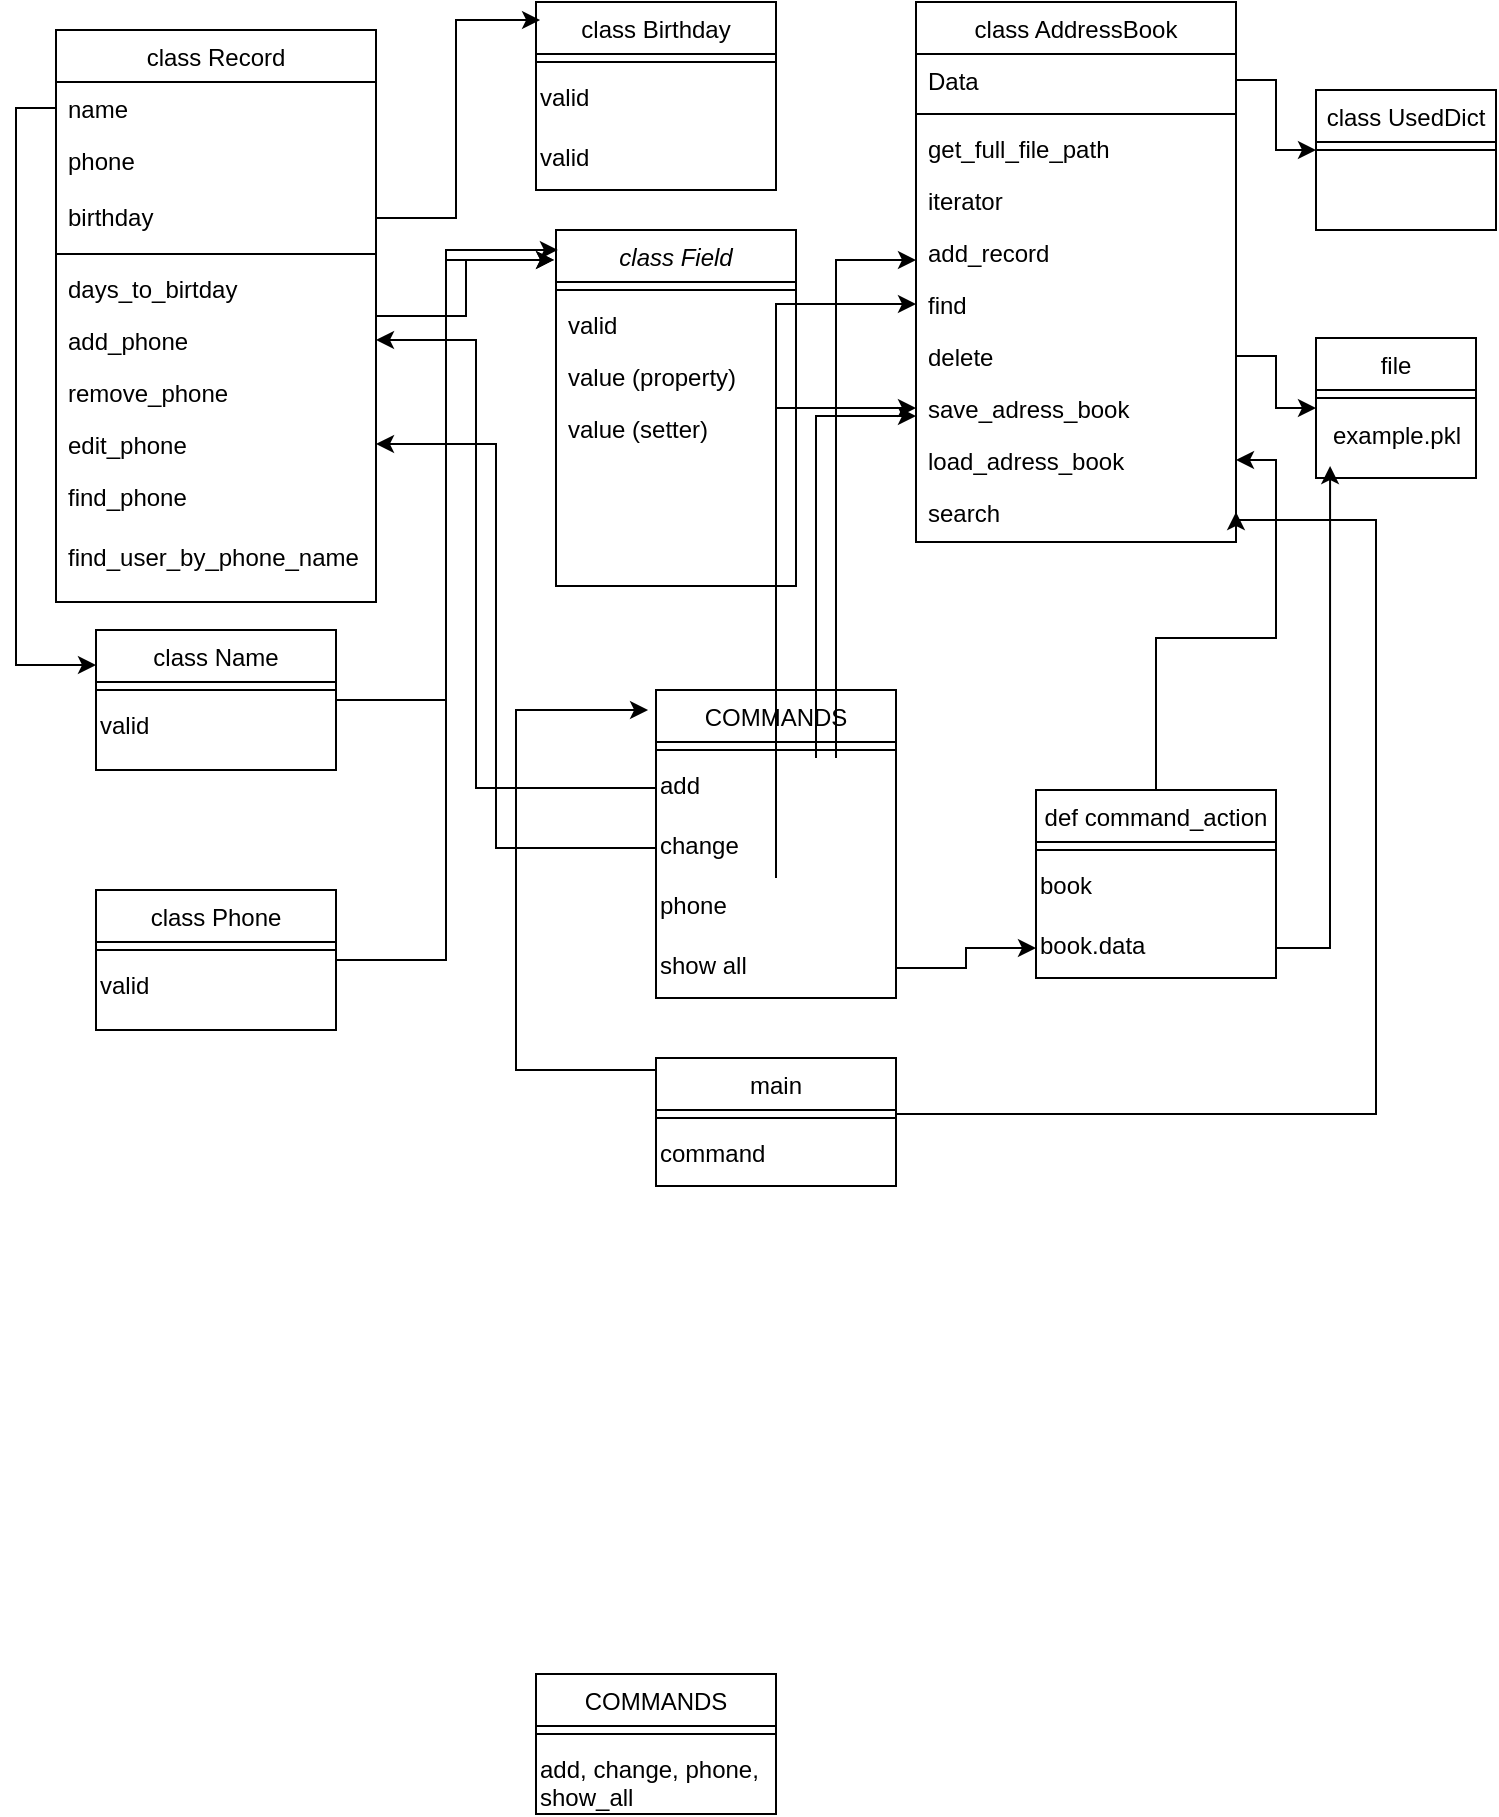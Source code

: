 <mxfile version="21.6.2" type="github">
  <diagram id="C5RBs43oDa-KdzZeNtuy" name="Page-1">
    <mxGraphModel dx="1364" dy="759" grid="1" gridSize="10" guides="1" tooltips="1" connect="1" arrows="1" fold="1" page="1" pageScale="1" pageWidth="827" pageHeight="1169" math="0" shadow="0">
      <root>
        <mxCell id="WIyWlLk6GJQsqaUBKTNV-0" />
        <mxCell id="WIyWlLk6GJQsqaUBKTNV-1" parent="WIyWlLk6GJQsqaUBKTNV-0" />
        <mxCell id="zkfFHV4jXpPFQw0GAbJ--0" value="class Field&#xa;" style="swimlane;fontStyle=2;align=center;verticalAlign=top;childLayout=stackLayout;horizontal=1;startSize=26;horizontalStack=0;resizeParent=1;resizeLast=0;collapsible=1;marginBottom=0;rounded=0;shadow=0;strokeWidth=1;" parent="WIyWlLk6GJQsqaUBKTNV-1" vertex="1">
          <mxGeometry x="280" y="120" width="120" height="178" as="geometry">
            <mxRectangle x="230" y="140" width="160" height="26" as="alternateBounds" />
          </mxGeometry>
        </mxCell>
        <mxCell id="zkfFHV4jXpPFQw0GAbJ--4" value="" style="line;html=1;strokeWidth=1;align=left;verticalAlign=middle;spacingTop=-1;spacingLeft=3;spacingRight=3;rotatable=0;labelPosition=right;points=[];portConstraint=eastwest;" parent="zkfFHV4jXpPFQw0GAbJ--0" vertex="1">
          <mxGeometry y="26" width="120" height="8" as="geometry" />
        </mxCell>
        <mxCell id="zkfFHV4jXpPFQw0GAbJ--5" value="valid" style="text;align=left;verticalAlign=top;spacingLeft=4;spacingRight=4;overflow=hidden;rotatable=0;points=[[0,0.5],[1,0.5]];portConstraint=eastwest;" parent="zkfFHV4jXpPFQw0GAbJ--0" vertex="1">
          <mxGeometry y="34" width="120" height="26" as="geometry" />
        </mxCell>
        <mxCell id="qCn7ifmACo3dcBMTfGLP-58" value="value (property)&#xa;" style="text;align=left;verticalAlign=top;spacingLeft=4;spacingRight=4;overflow=hidden;rotatable=0;points=[[0,0.5],[1,0.5]];portConstraint=eastwest;" vertex="1" parent="zkfFHV4jXpPFQw0GAbJ--0">
          <mxGeometry y="60" width="120" height="26" as="geometry" />
        </mxCell>
        <mxCell id="qCn7ifmACo3dcBMTfGLP-59" value="value (setter)&#xa;" style="text;align=left;verticalAlign=top;spacingLeft=4;spacingRight=4;overflow=hidden;rotatable=0;points=[[0,0.5],[1,0.5]];portConstraint=eastwest;" vertex="1" parent="zkfFHV4jXpPFQw0GAbJ--0">
          <mxGeometry y="86" width="120" height="26" as="geometry" />
        </mxCell>
        <mxCell id="qCn7ifmACo3dcBMTfGLP-109" style="edgeStyle=orthogonalEdgeStyle;rounded=0;orthogonalLoop=1;jettySize=auto;html=1;entryX=-0.008;entryY=0.084;entryDx=0;entryDy=0;entryPerimeter=0;" edge="1" parent="WIyWlLk6GJQsqaUBKTNV-1" source="zkfFHV4jXpPFQw0GAbJ--6" target="zkfFHV4jXpPFQw0GAbJ--0">
          <mxGeometry relative="1" as="geometry" />
        </mxCell>
        <mxCell id="zkfFHV4jXpPFQw0GAbJ--6" value="class Record&#xa;" style="swimlane;fontStyle=0;align=center;verticalAlign=top;childLayout=stackLayout;horizontal=1;startSize=26;horizontalStack=0;resizeParent=1;resizeLast=0;collapsible=1;marginBottom=0;rounded=0;shadow=0;strokeWidth=1;" parent="WIyWlLk6GJQsqaUBKTNV-1" vertex="1">
          <mxGeometry x="30" y="20" width="160" height="286" as="geometry">
            <mxRectangle x="130" y="380" width="160" height="26" as="alternateBounds" />
          </mxGeometry>
        </mxCell>
        <mxCell id="zkfFHV4jXpPFQw0GAbJ--7" value="name" style="text;align=left;verticalAlign=top;spacingLeft=4;spacingRight=4;overflow=hidden;rotatable=0;points=[[0,0.5],[1,0.5]];portConstraint=eastwest;" parent="zkfFHV4jXpPFQw0GAbJ--6" vertex="1">
          <mxGeometry y="26" width="160" height="26" as="geometry" />
        </mxCell>
        <mxCell id="zkfFHV4jXpPFQw0GAbJ--8" value="phone" style="text;align=left;verticalAlign=top;spacingLeft=4;spacingRight=4;overflow=hidden;rotatable=0;points=[[0,0.5],[1,0.5]];portConstraint=eastwest;rounded=0;shadow=0;html=0;" parent="zkfFHV4jXpPFQw0GAbJ--6" vertex="1">
          <mxGeometry y="52" width="160" height="28" as="geometry" />
        </mxCell>
        <mxCell id="qCn7ifmACo3dcBMTfGLP-81" value="birthday" style="text;align=left;verticalAlign=top;spacingLeft=4;spacingRight=4;overflow=hidden;rotatable=0;points=[[0,0.5],[1,0.5]];portConstraint=eastwest;rounded=0;shadow=0;html=0;" vertex="1" parent="zkfFHV4jXpPFQw0GAbJ--6">
          <mxGeometry y="80" width="160" height="28" as="geometry" />
        </mxCell>
        <mxCell id="zkfFHV4jXpPFQw0GAbJ--9" value="" style="line;html=1;strokeWidth=1;align=left;verticalAlign=middle;spacingTop=-1;spacingLeft=3;spacingRight=3;rotatable=0;labelPosition=right;points=[];portConstraint=eastwest;" parent="zkfFHV4jXpPFQw0GAbJ--6" vertex="1">
          <mxGeometry y="108" width="160" height="8" as="geometry" />
        </mxCell>
        <mxCell id="zkfFHV4jXpPFQw0GAbJ--11" value="days_to_birtday" style="text;align=left;verticalAlign=top;spacingLeft=4;spacingRight=4;overflow=hidden;rotatable=0;points=[[0,0.5],[1,0.5]];portConstraint=eastwest;" parent="zkfFHV4jXpPFQw0GAbJ--6" vertex="1">
          <mxGeometry y="116" width="160" height="26" as="geometry" />
        </mxCell>
        <mxCell id="qCn7ifmACo3dcBMTfGLP-83" value="add_phone" style="text;align=left;verticalAlign=top;spacingLeft=4;spacingRight=4;overflow=hidden;rotatable=0;points=[[0,0.5],[1,0.5]];portConstraint=eastwest;" vertex="1" parent="zkfFHV4jXpPFQw0GAbJ--6">
          <mxGeometry y="142" width="160" height="26" as="geometry" />
        </mxCell>
        <mxCell id="qCn7ifmACo3dcBMTfGLP-85" value="remove_phone&#xa;" style="text;align=left;verticalAlign=top;spacingLeft=4;spacingRight=4;overflow=hidden;rotatable=0;points=[[0,0.5],[1,0.5]];portConstraint=eastwest;" vertex="1" parent="zkfFHV4jXpPFQw0GAbJ--6">
          <mxGeometry y="168" width="160" height="26" as="geometry" />
        </mxCell>
        <mxCell id="qCn7ifmACo3dcBMTfGLP-86" value="edit_phone&#xa;" style="text;align=left;verticalAlign=top;spacingLeft=4;spacingRight=4;overflow=hidden;rotatable=0;points=[[0,0.5],[1,0.5]];portConstraint=eastwest;" vertex="1" parent="zkfFHV4jXpPFQw0GAbJ--6">
          <mxGeometry y="194" width="160" height="26" as="geometry" />
        </mxCell>
        <mxCell id="qCn7ifmACo3dcBMTfGLP-88" value="find_phone&#xa;" style="text;align=left;verticalAlign=top;spacingLeft=4;spacingRight=4;overflow=hidden;rotatable=0;points=[[0,0.5],[1,0.5]];portConstraint=eastwest;" vertex="1" parent="zkfFHV4jXpPFQw0GAbJ--6">
          <mxGeometry y="220" width="160" height="30" as="geometry" />
        </mxCell>
        <mxCell id="qCn7ifmACo3dcBMTfGLP-87" value="find_user_by_phone_name" style="text;align=left;verticalAlign=top;spacingLeft=4;spacingRight=4;overflow=hidden;rotatable=0;points=[[0,0.5],[1,0.5]];portConstraint=eastwest;" vertex="1" parent="zkfFHV4jXpPFQw0GAbJ--6">
          <mxGeometry y="250" width="160" height="30" as="geometry" />
        </mxCell>
        <mxCell id="qCn7ifmACo3dcBMTfGLP-114" style="edgeStyle=orthogonalEdgeStyle;rounded=0;orthogonalLoop=1;jettySize=auto;html=1;entryX=-0.008;entryY=0.084;entryDx=0;entryDy=0;entryPerimeter=0;" edge="1" parent="WIyWlLk6GJQsqaUBKTNV-1" source="zkfFHV4jXpPFQw0GAbJ--13" target="zkfFHV4jXpPFQw0GAbJ--0">
          <mxGeometry relative="1" as="geometry" />
        </mxCell>
        <mxCell id="zkfFHV4jXpPFQw0GAbJ--13" value="class Name" style="swimlane;fontStyle=0;align=center;verticalAlign=top;childLayout=stackLayout;horizontal=1;startSize=26;horizontalStack=0;resizeParent=1;resizeLast=0;collapsible=1;marginBottom=0;rounded=0;shadow=0;strokeWidth=1;" parent="WIyWlLk6GJQsqaUBKTNV-1" vertex="1">
          <mxGeometry x="50" y="320" width="120" height="70" as="geometry">
            <mxRectangle x="340" y="380" width="170" height="26" as="alternateBounds" />
          </mxGeometry>
        </mxCell>
        <mxCell id="zkfFHV4jXpPFQw0GAbJ--15" value="" style="line;html=1;strokeWidth=1;align=left;verticalAlign=middle;spacingTop=-1;spacingLeft=3;spacingRight=3;rotatable=0;labelPosition=right;points=[];portConstraint=eastwest;" parent="zkfFHV4jXpPFQw0GAbJ--13" vertex="1">
          <mxGeometry y="26" width="120" height="8" as="geometry" />
        </mxCell>
        <mxCell id="qCn7ifmACo3dcBMTfGLP-61" value="valid" style="text;whiteSpace=wrap;html=1;" vertex="1" parent="zkfFHV4jXpPFQw0GAbJ--13">
          <mxGeometry y="34" width="120" height="30" as="geometry" />
        </mxCell>
        <mxCell id="zkfFHV4jXpPFQw0GAbJ--17" value="class AddressBook" style="swimlane;fontStyle=0;align=center;verticalAlign=top;childLayout=stackLayout;horizontal=1;startSize=26;horizontalStack=0;resizeParent=1;resizeLast=0;collapsible=1;marginBottom=0;rounded=0;shadow=0;strokeWidth=1;" parent="WIyWlLk6GJQsqaUBKTNV-1" vertex="1">
          <mxGeometry x="460" y="6" width="160" height="270" as="geometry">
            <mxRectangle x="550" y="140" width="160" height="26" as="alternateBounds" />
          </mxGeometry>
        </mxCell>
        <mxCell id="zkfFHV4jXpPFQw0GAbJ--18" value="Data&#xa;" style="text;align=left;verticalAlign=top;spacingLeft=4;spacingRight=4;overflow=hidden;rotatable=0;points=[[0,0.5],[1,0.5]];portConstraint=eastwest;" parent="zkfFHV4jXpPFQw0GAbJ--17" vertex="1">
          <mxGeometry y="26" width="160" height="26" as="geometry" />
        </mxCell>
        <mxCell id="zkfFHV4jXpPFQw0GAbJ--23" value="" style="line;html=1;strokeWidth=1;align=left;verticalAlign=middle;spacingTop=-1;spacingLeft=3;spacingRight=3;rotatable=0;labelPosition=right;points=[];portConstraint=eastwest;" parent="zkfFHV4jXpPFQw0GAbJ--17" vertex="1">
          <mxGeometry y="52" width="160" height="8" as="geometry" />
        </mxCell>
        <mxCell id="zkfFHV4jXpPFQw0GAbJ--24" value="get_full_file_path" style="text;align=left;verticalAlign=top;spacingLeft=4;spacingRight=4;overflow=hidden;rotatable=0;points=[[0,0.5],[1,0.5]];portConstraint=eastwest;" parent="zkfFHV4jXpPFQw0GAbJ--17" vertex="1">
          <mxGeometry y="60" width="160" height="26" as="geometry" />
        </mxCell>
        <mxCell id="zkfFHV4jXpPFQw0GAbJ--25" value="iterator" style="text;align=left;verticalAlign=top;spacingLeft=4;spacingRight=4;overflow=hidden;rotatable=0;points=[[0,0.5],[1,0.5]];portConstraint=eastwest;" parent="zkfFHV4jXpPFQw0GAbJ--17" vertex="1">
          <mxGeometry y="86" width="160" height="26" as="geometry" />
        </mxCell>
        <mxCell id="qCn7ifmACo3dcBMTfGLP-9" value="add_record" style="text;align=left;verticalAlign=top;spacingLeft=4;spacingRight=4;overflow=hidden;rotatable=0;points=[[0,0.5],[1,0.5]];portConstraint=eastwest;" vertex="1" parent="zkfFHV4jXpPFQw0GAbJ--17">
          <mxGeometry y="112" width="160" height="26" as="geometry" />
        </mxCell>
        <mxCell id="qCn7ifmACo3dcBMTfGLP-10" value="find" style="text;align=left;verticalAlign=top;spacingLeft=4;spacingRight=4;overflow=hidden;rotatable=0;points=[[0,0.5],[1,0.5]];portConstraint=eastwest;" vertex="1" parent="zkfFHV4jXpPFQw0GAbJ--17">
          <mxGeometry y="138" width="160" height="26" as="geometry" />
        </mxCell>
        <mxCell id="qCn7ifmACo3dcBMTfGLP-11" value="delete&#xa;" style="text;align=left;verticalAlign=top;spacingLeft=4;spacingRight=4;overflow=hidden;rotatable=0;points=[[0,0.5],[1,0.5]];portConstraint=eastwest;" vertex="1" parent="zkfFHV4jXpPFQw0GAbJ--17">
          <mxGeometry y="164" width="160" height="26" as="geometry" />
        </mxCell>
        <mxCell id="qCn7ifmACo3dcBMTfGLP-12" value="save_adress_book" style="text;align=left;verticalAlign=top;spacingLeft=4;spacingRight=4;overflow=hidden;rotatable=0;points=[[0,0.5],[1,0.5]];portConstraint=eastwest;" vertex="1" parent="zkfFHV4jXpPFQw0GAbJ--17">
          <mxGeometry y="190" width="160" height="26" as="geometry" />
        </mxCell>
        <mxCell id="qCn7ifmACo3dcBMTfGLP-13" value="load_adress_book" style="text;align=left;verticalAlign=top;spacingLeft=4;spacingRight=4;overflow=hidden;rotatable=0;points=[[0,0.5],[1,0.5]];portConstraint=eastwest;" vertex="1" parent="zkfFHV4jXpPFQw0GAbJ--17">
          <mxGeometry y="216" width="160" height="26" as="geometry" />
        </mxCell>
        <mxCell id="qCn7ifmACo3dcBMTfGLP-14" value="search" style="text;align=left;verticalAlign=top;spacingLeft=4;spacingRight=4;overflow=hidden;rotatable=0;points=[[0,0.5],[1,0.5]];portConstraint=eastwest;" vertex="1" parent="zkfFHV4jXpPFQw0GAbJ--17">
          <mxGeometry y="242" width="160" height="26" as="geometry" />
        </mxCell>
        <mxCell id="qCn7ifmACo3dcBMTfGLP-0" value="class UsedDict" style="swimlane;fontStyle=0;align=center;verticalAlign=top;childLayout=stackLayout;horizontal=1;startSize=26;horizontalStack=0;resizeParent=1;resizeLast=0;collapsible=1;marginBottom=0;rounded=0;shadow=0;strokeWidth=1;rotation=0;" vertex="1" parent="WIyWlLk6GJQsqaUBKTNV-1">
          <mxGeometry x="660" y="50" width="90" height="70" as="geometry">
            <mxRectangle x="550" y="140" width="160" height="26" as="alternateBounds" />
          </mxGeometry>
        </mxCell>
        <mxCell id="qCn7ifmACo3dcBMTfGLP-2" value="" style="line;html=1;strokeWidth=1;align=left;verticalAlign=middle;spacingTop=-1;spacingLeft=3;spacingRight=3;rotatable=0;labelPosition=right;points=[];portConstraint=eastwest;" vertex="1" parent="qCn7ifmACo3dcBMTfGLP-0">
          <mxGeometry y="26" width="90" height="8" as="geometry" />
        </mxCell>
        <mxCell id="qCn7ifmACo3dcBMTfGLP-8" value="" style="edgeStyle=orthogonalEdgeStyle;rounded=0;orthogonalLoop=1;jettySize=auto;html=1;strokeColor=default;" edge="1" parent="WIyWlLk6GJQsqaUBKTNV-1" source="zkfFHV4jXpPFQw0GAbJ--18" target="qCn7ifmACo3dcBMTfGLP-2">
          <mxGeometry relative="1" as="geometry" />
        </mxCell>
        <mxCell id="qCn7ifmACo3dcBMTfGLP-53" value="file" style="swimlane;fontStyle=0;align=center;verticalAlign=top;childLayout=stackLayout;horizontal=1;startSize=26;horizontalStack=0;resizeParent=1;resizeLast=0;collapsible=1;marginBottom=0;rounded=0;shadow=0;strokeWidth=1;rotation=0;" vertex="1" parent="WIyWlLk6GJQsqaUBKTNV-1">
          <mxGeometry x="660" y="174" width="80" height="70" as="geometry">
            <mxRectangle x="550" y="140" width="160" height="26" as="alternateBounds" />
          </mxGeometry>
        </mxCell>
        <mxCell id="qCn7ifmACo3dcBMTfGLP-54" value="" style="line;html=1;strokeWidth=1;align=left;verticalAlign=middle;spacingTop=-1;spacingLeft=3;spacingRight=3;rotatable=0;labelPosition=right;points=[];portConstraint=eastwest;" vertex="1" parent="qCn7ifmACo3dcBMTfGLP-53">
          <mxGeometry y="26" width="80" height="8" as="geometry" />
        </mxCell>
        <mxCell id="qCn7ifmACo3dcBMTfGLP-52" value="example.pkl" style="text;html=1;align=center;verticalAlign=middle;resizable=0;points=[];autosize=1;strokeColor=none;fillColor=none;" vertex="1" parent="qCn7ifmACo3dcBMTfGLP-53">
          <mxGeometry y="34" width="80" height="30" as="geometry" />
        </mxCell>
        <mxCell id="qCn7ifmACo3dcBMTfGLP-70" style="edgeStyle=orthogonalEdgeStyle;rounded=0;orthogonalLoop=1;jettySize=auto;html=1;entryX=0;entryY=0.5;entryDx=0;entryDy=0;" edge="1" parent="WIyWlLk6GJQsqaUBKTNV-1" source="qCn7ifmACo3dcBMTfGLP-11" target="qCn7ifmACo3dcBMTfGLP-53">
          <mxGeometry relative="1" as="geometry" />
        </mxCell>
        <mxCell id="qCn7ifmACo3dcBMTfGLP-113" style="edgeStyle=orthogonalEdgeStyle;rounded=0;orthogonalLoop=1;jettySize=auto;html=1;entryX=0.008;entryY=0.056;entryDx=0;entryDy=0;entryPerimeter=0;" edge="1" parent="WIyWlLk6GJQsqaUBKTNV-1" source="qCn7ifmACo3dcBMTfGLP-71" target="zkfFHV4jXpPFQw0GAbJ--0">
          <mxGeometry relative="1" as="geometry" />
        </mxCell>
        <mxCell id="qCn7ifmACo3dcBMTfGLP-71" value="class Phone" style="swimlane;fontStyle=0;align=center;verticalAlign=top;childLayout=stackLayout;horizontal=1;startSize=26;horizontalStack=0;resizeParent=1;resizeLast=0;collapsible=1;marginBottom=0;rounded=0;shadow=0;strokeWidth=1;" vertex="1" parent="WIyWlLk6GJQsqaUBKTNV-1">
          <mxGeometry x="50" y="450" width="120" height="70" as="geometry">
            <mxRectangle x="340" y="380" width="170" height="26" as="alternateBounds" />
          </mxGeometry>
        </mxCell>
        <mxCell id="qCn7ifmACo3dcBMTfGLP-72" value="" style="line;html=1;strokeWidth=1;align=left;verticalAlign=middle;spacingTop=-1;spacingLeft=3;spacingRight=3;rotatable=0;labelPosition=right;points=[];portConstraint=eastwest;" vertex="1" parent="qCn7ifmACo3dcBMTfGLP-71">
          <mxGeometry y="26" width="120" height="8" as="geometry" />
        </mxCell>
        <mxCell id="qCn7ifmACo3dcBMTfGLP-73" value="valid" style="text;whiteSpace=wrap;html=1;" vertex="1" parent="qCn7ifmACo3dcBMTfGLP-71">
          <mxGeometry y="34" width="120" height="30" as="geometry" />
        </mxCell>
        <mxCell id="qCn7ifmACo3dcBMTfGLP-78" value="class Birthday" style="swimlane;fontStyle=0;align=center;verticalAlign=top;childLayout=stackLayout;horizontal=1;startSize=26;horizontalStack=0;resizeParent=1;resizeLast=0;collapsible=1;marginBottom=0;rounded=0;shadow=0;strokeWidth=1;" vertex="1" parent="WIyWlLk6GJQsqaUBKTNV-1">
          <mxGeometry x="270" y="6" width="120" height="94" as="geometry">
            <mxRectangle x="340" y="380" width="170" height="26" as="alternateBounds" />
          </mxGeometry>
        </mxCell>
        <mxCell id="qCn7ifmACo3dcBMTfGLP-79" value="" style="line;html=1;strokeWidth=1;align=left;verticalAlign=middle;spacingTop=-1;spacingLeft=3;spacingRight=3;rotatable=0;labelPosition=right;points=[];portConstraint=eastwest;" vertex="1" parent="qCn7ifmACo3dcBMTfGLP-78">
          <mxGeometry y="26" width="120" height="8" as="geometry" />
        </mxCell>
        <mxCell id="qCn7ifmACo3dcBMTfGLP-80" value="valid" style="text;whiteSpace=wrap;html=1;" vertex="1" parent="qCn7ifmACo3dcBMTfGLP-78">
          <mxGeometry y="34" width="120" height="30" as="geometry" />
        </mxCell>
        <mxCell id="qCn7ifmACo3dcBMTfGLP-89" value="valid" style="text;whiteSpace=wrap;html=1;" vertex="1" parent="qCn7ifmACo3dcBMTfGLP-78">
          <mxGeometry y="64" width="120" height="30" as="geometry" />
        </mxCell>
        <mxCell id="qCn7ifmACo3dcBMTfGLP-107" style="edgeStyle=orthogonalEdgeStyle;rounded=0;orthogonalLoop=1;jettySize=auto;html=1;entryX=1;entryY=0.5;entryDx=0;entryDy=0;" edge="1" parent="WIyWlLk6GJQsqaUBKTNV-1" source="qCn7ifmACo3dcBMTfGLP-92" target="qCn7ifmACo3dcBMTfGLP-13">
          <mxGeometry relative="1" as="geometry" />
        </mxCell>
        <mxCell id="qCn7ifmACo3dcBMTfGLP-92" value="def command_action" style="swimlane;fontStyle=0;align=center;verticalAlign=top;childLayout=stackLayout;horizontal=1;startSize=26;horizontalStack=0;resizeParent=1;resizeLast=0;collapsible=1;marginBottom=0;rounded=0;shadow=0;strokeWidth=1;" vertex="1" parent="WIyWlLk6GJQsqaUBKTNV-1">
          <mxGeometry x="520" y="400" width="120" height="94" as="geometry">
            <mxRectangle x="340" y="380" width="170" height="26" as="alternateBounds" />
          </mxGeometry>
        </mxCell>
        <mxCell id="qCn7ifmACo3dcBMTfGLP-93" value="" style="line;html=1;strokeWidth=1;align=left;verticalAlign=middle;spacingTop=-1;spacingLeft=3;spacingRight=3;rotatable=0;labelPosition=right;points=[];portConstraint=eastwest;" vertex="1" parent="qCn7ifmACo3dcBMTfGLP-92">
          <mxGeometry y="26" width="120" height="8" as="geometry" />
        </mxCell>
        <mxCell id="qCn7ifmACo3dcBMTfGLP-94" value="book" style="text;whiteSpace=wrap;html=1;" vertex="1" parent="qCn7ifmACo3dcBMTfGLP-92">
          <mxGeometry y="34" width="120" height="30" as="geometry" />
        </mxCell>
        <mxCell id="qCn7ifmACo3dcBMTfGLP-95" value="book.data" style="text;whiteSpace=wrap;html=1;" vertex="1" parent="qCn7ifmACo3dcBMTfGLP-92">
          <mxGeometry y="64" width="120" height="30" as="geometry" />
        </mxCell>
        <mxCell id="qCn7ifmACo3dcBMTfGLP-96" style="edgeStyle=orthogonalEdgeStyle;rounded=0;orthogonalLoop=1;jettySize=auto;html=1;entryX=0.088;entryY=1;entryDx=0;entryDy=0;entryPerimeter=0;" edge="1" parent="WIyWlLk6GJQsqaUBKTNV-1" source="qCn7ifmACo3dcBMTfGLP-95" target="qCn7ifmACo3dcBMTfGLP-52">
          <mxGeometry relative="1" as="geometry">
            <mxPoint x="670" y="250" as="targetPoint" />
          </mxGeometry>
        </mxCell>
        <mxCell id="qCn7ifmACo3dcBMTfGLP-103" value="COMMANDS" style="swimlane;fontStyle=0;align=center;verticalAlign=top;childLayout=stackLayout;horizontal=1;startSize=26;horizontalStack=0;resizeParent=1;resizeLast=0;collapsible=1;marginBottom=0;rounded=0;shadow=0;strokeWidth=1;" vertex="1" parent="WIyWlLk6GJQsqaUBKTNV-1">
          <mxGeometry x="270" y="842" width="120" height="70" as="geometry">
            <mxRectangle x="340" y="380" width="170" height="26" as="alternateBounds" />
          </mxGeometry>
        </mxCell>
        <mxCell id="qCn7ifmACo3dcBMTfGLP-104" value="" style="line;html=1;strokeWidth=1;align=left;verticalAlign=middle;spacingTop=-1;spacingLeft=3;spacingRight=3;rotatable=0;labelPosition=right;points=[];portConstraint=eastwest;" vertex="1" parent="qCn7ifmACo3dcBMTfGLP-103">
          <mxGeometry y="26" width="120" height="8" as="geometry" />
        </mxCell>
        <mxCell id="qCn7ifmACo3dcBMTfGLP-105" value="add, change, phone, show_all&lt;br&gt;" style="text;whiteSpace=wrap;html=1;" vertex="1" parent="qCn7ifmACo3dcBMTfGLP-103">
          <mxGeometry y="34" width="120" height="30" as="geometry" />
        </mxCell>
        <mxCell id="qCn7ifmACo3dcBMTfGLP-110" style="edgeStyle=orthogonalEdgeStyle;rounded=0;orthogonalLoop=1;jettySize=auto;html=1;entryX=0;entryY=0.25;entryDx=0;entryDy=0;" edge="1" parent="WIyWlLk6GJQsqaUBKTNV-1" source="zkfFHV4jXpPFQw0GAbJ--7" target="zkfFHV4jXpPFQw0GAbJ--13">
          <mxGeometry relative="1" as="geometry" />
        </mxCell>
        <mxCell id="qCn7ifmACo3dcBMTfGLP-112" style="edgeStyle=orthogonalEdgeStyle;rounded=0;orthogonalLoop=1;jettySize=auto;html=1;entryX=0.017;entryY=0.096;entryDx=0;entryDy=0;entryPerimeter=0;" edge="1" parent="WIyWlLk6GJQsqaUBKTNV-1" source="qCn7ifmACo3dcBMTfGLP-81" target="qCn7ifmACo3dcBMTfGLP-78">
          <mxGeometry relative="1" as="geometry" />
        </mxCell>
        <mxCell id="qCn7ifmACo3dcBMTfGLP-115" value="COMMANDS" style="swimlane;fontStyle=0;align=center;verticalAlign=top;childLayout=stackLayout;horizontal=1;startSize=26;horizontalStack=0;resizeParent=1;resizeLast=0;collapsible=1;marginBottom=0;rounded=0;shadow=0;strokeWidth=1;" vertex="1" parent="WIyWlLk6GJQsqaUBKTNV-1">
          <mxGeometry x="330" y="350" width="120" height="154" as="geometry">
            <mxRectangle x="340" y="380" width="170" height="26" as="alternateBounds" />
          </mxGeometry>
        </mxCell>
        <mxCell id="qCn7ifmACo3dcBMTfGLP-116" value="" style="line;html=1;strokeWidth=1;align=left;verticalAlign=middle;spacingTop=-1;spacingLeft=3;spacingRight=3;rotatable=0;labelPosition=right;points=[];portConstraint=eastwest;" vertex="1" parent="qCn7ifmACo3dcBMTfGLP-115">
          <mxGeometry y="26" width="120" height="8" as="geometry" />
        </mxCell>
        <mxCell id="qCn7ifmACo3dcBMTfGLP-118" value="add" style="text;whiteSpace=wrap;html=1;" vertex="1" parent="qCn7ifmACo3dcBMTfGLP-115">
          <mxGeometry y="34" width="120" height="30" as="geometry" />
        </mxCell>
        <mxCell id="qCn7ifmACo3dcBMTfGLP-133" value="change" style="text;whiteSpace=wrap;html=1;" vertex="1" parent="qCn7ifmACo3dcBMTfGLP-115">
          <mxGeometry y="64" width="120" height="30" as="geometry" />
        </mxCell>
        <mxCell id="qCn7ifmACo3dcBMTfGLP-120" value="phone" style="text;whiteSpace=wrap;html=1;" vertex="1" parent="qCn7ifmACo3dcBMTfGLP-115">
          <mxGeometry y="94" width="120" height="30" as="geometry" />
        </mxCell>
        <mxCell id="qCn7ifmACo3dcBMTfGLP-121" value="show all" style="text;whiteSpace=wrap;html=1;" vertex="1" parent="qCn7ifmACo3dcBMTfGLP-115">
          <mxGeometry y="124" width="120" height="30" as="geometry" />
        </mxCell>
        <mxCell id="qCn7ifmACo3dcBMTfGLP-129" style="edgeStyle=orthogonalEdgeStyle;rounded=0;orthogonalLoop=1;jettySize=auto;html=1;entryX=-0.033;entryY=0.065;entryDx=0;entryDy=0;entryPerimeter=0;" edge="1" parent="WIyWlLk6GJQsqaUBKTNV-1" source="qCn7ifmACo3dcBMTfGLP-124" target="qCn7ifmACo3dcBMTfGLP-115">
          <mxGeometry relative="1" as="geometry">
            <Array as="points">
              <mxPoint x="260" y="540" />
              <mxPoint x="260" y="360" />
            </Array>
          </mxGeometry>
        </mxCell>
        <mxCell id="qCn7ifmACo3dcBMTfGLP-124" value="main" style="swimlane;fontStyle=0;align=center;verticalAlign=top;childLayout=stackLayout;horizontal=1;startSize=26;horizontalStack=0;resizeParent=1;resizeLast=0;collapsible=1;marginBottom=0;rounded=0;shadow=0;strokeWidth=1;" vertex="1" parent="WIyWlLk6GJQsqaUBKTNV-1">
          <mxGeometry x="330" y="534" width="120" height="64" as="geometry">
            <mxRectangle x="340" y="380" width="170" height="26" as="alternateBounds" />
          </mxGeometry>
        </mxCell>
        <mxCell id="qCn7ifmACo3dcBMTfGLP-125" value="" style="line;html=1;strokeWidth=1;align=left;verticalAlign=middle;spacingTop=-1;spacingLeft=3;spacingRight=3;rotatable=0;labelPosition=right;points=[];portConstraint=eastwest;" vertex="1" parent="qCn7ifmACo3dcBMTfGLP-124">
          <mxGeometry y="26" width="120" height="8" as="geometry" />
        </mxCell>
        <mxCell id="qCn7ifmACo3dcBMTfGLP-126" value="command" style="text;whiteSpace=wrap;html=1;" vertex="1" parent="qCn7ifmACo3dcBMTfGLP-124">
          <mxGeometry y="34" width="120" height="30" as="geometry" />
        </mxCell>
        <mxCell id="qCn7ifmACo3dcBMTfGLP-128" style="edgeStyle=orthogonalEdgeStyle;rounded=0;orthogonalLoop=1;jettySize=auto;html=1;entryX=1;entryY=0.5;entryDx=0;entryDy=0;" edge="1" parent="WIyWlLk6GJQsqaUBKTNV-1" source="qCn7ifmACo3dcBMTfGLP-124" target="qCn7ifmACo3dcBMTfGLP-14">
          <mxGeometry relative="1" as="geometry">
            <Array as="points">
              <mxPoint x="690" y="562" />
              <mxPoint x="690" y="265" />
            </Array>
          </mxGeometry>
        </mxCell>
        <mxCell id="qCn7ifmACo3dcBMTfGLP-130" style="edgeStyle=orthogonalEdgeStyle;rounded=0;orthogonalLoop=1;jettySize=auto;html=1;entryX=1;entryY=0.5;entryDx=0;entryDy=0;" edge="1" parent="WIyWlLk6GJQsqaUBKTNV-1" source="qCn7ifmACo3dcBMTfGLP-118" target="qCn7ifmACo3dcBMTfGLP-83">
          <mxGeometry relative="1" as="geometry">
            <Array as="points">
              <mxPoint x="240" y="399" />
              <mxPoint x="240" y="175" />
            </Array>
          </mxGeometry>
        </mxCell>
        <mxCell id="qCn7ifmACo3dcBMTfGLP-131" style="edgeStyle=orthogonalEdgeStyle;rounded=0;orthogonalLoop=1;jettySize=auto;html=1;" edge="1" parent="WIyWlLk6GJQsqaUBKTNV-1" source="qCn7ifmACo3dcBMTfGLP-118" target="qCn7ifmACo3dcBMTfGLP-9">
          <mxGeometry relative="1" as="geometry">
            <Array as="points">
              <mxPoint x="420" y="135" />
            </Array>
          </mxGeometry>
        </mxCell>
        <mxCell id="qCn7ifmACo3dcBMTfGLP-132" style="edgeStyle=orthogonalEdgeStyle;rounded=0;orthogonalLoop=1;jettySize=auto;html=1;" edge="1" parent="WIyWlLk6GJQsqaUBKTNV-1" source="qCn7ifmACo3dcBMTfGLP-118" target="qCn7ifmACo3dcBMTfGLP-12">
          <mxGeometry relative="1" as="geometry">
            <Array as="points">
              <mxPoint x="410" y="213" />
            </Array>
          </mxGeometry>
        </mxCell>
        <mxCell id="qCn7ifmACo3dcBMTfGLP-134" style="edgeStyle=orthogonalEdgeStyle;rounded=0;orthogonalLoop=1;jettySize=auto;html=1;entryX=1;entryY=0.5;entryDx=0;entryDy=0;" edge="1" parent="WIyWlLk6GJQsqaUBKTNV-1" source="qCn7ifmACo3dcBMTfGLP-133" target="qCn7ifmACo3dcBMTfGLP-86">
          <mxGeometry relative="1" as="geometry">
            <Array as="points">
              <mxPoint x="250" y="429" />
              <mxPoint x="250" y="227" />
            </Array>
          </mxGeometry>
        </mxCell>
        <mxCell id="qCn7ifmACo3dcBMTfGLP-135" style="edgeStyle=orthogonalEdgeStyle;rounded=0;orthogonalLoop=1;jettySize=auto;html=1;" edge="1" parent="WIyWlLk6GJQsqaUBKTNV-1" source="qCn7ifmACo3dcBMTfGLP-133" target="qCn7ifmACo3dcBMTfGLP-12">
          <mxGeometry relative="1" as="geometry" />
        </mxCell>
        <mxCell id="qCn7ifmACo3dcBMTfGLP-136" style="edgeStyle=orthogonalEdgeStyle;rounded=0;orthogonalLoop=1;jettySize=auto;html=1;" edge="1" parent="WIyWlLk6GJQsqaUBKTNV-1" source="qCn7ifmACo3dcBMTfGLP-120" target="qCn7ifmACo3dcBMTfGLP-10">
          <mxGeometry relative="1" as="geometry" />
        </mxCell>
        <mxCell id="qCn7ifmACo3dcBMTfGLP-137" style="edgeStyle=orthogonalEdgeStyle;rounded=0;orthogonalLoop=1;jettySize=auto;html=1;entryX=0;entryY=0.5;entryDx=0;entryDy=0;" edge="1" parent="WIyWlLk6GJQsqaUBKTNV-1" source="qCn7ifmACo3dcBMTfGLP-121" target="qCn7ifmACo3dcBMTfGLP-95">
          <mxGeometry relative="1" as="geometry" />
        </mxCell>
      </root>
    </mxGraphModel>
  </diagram>
</mxfile>
